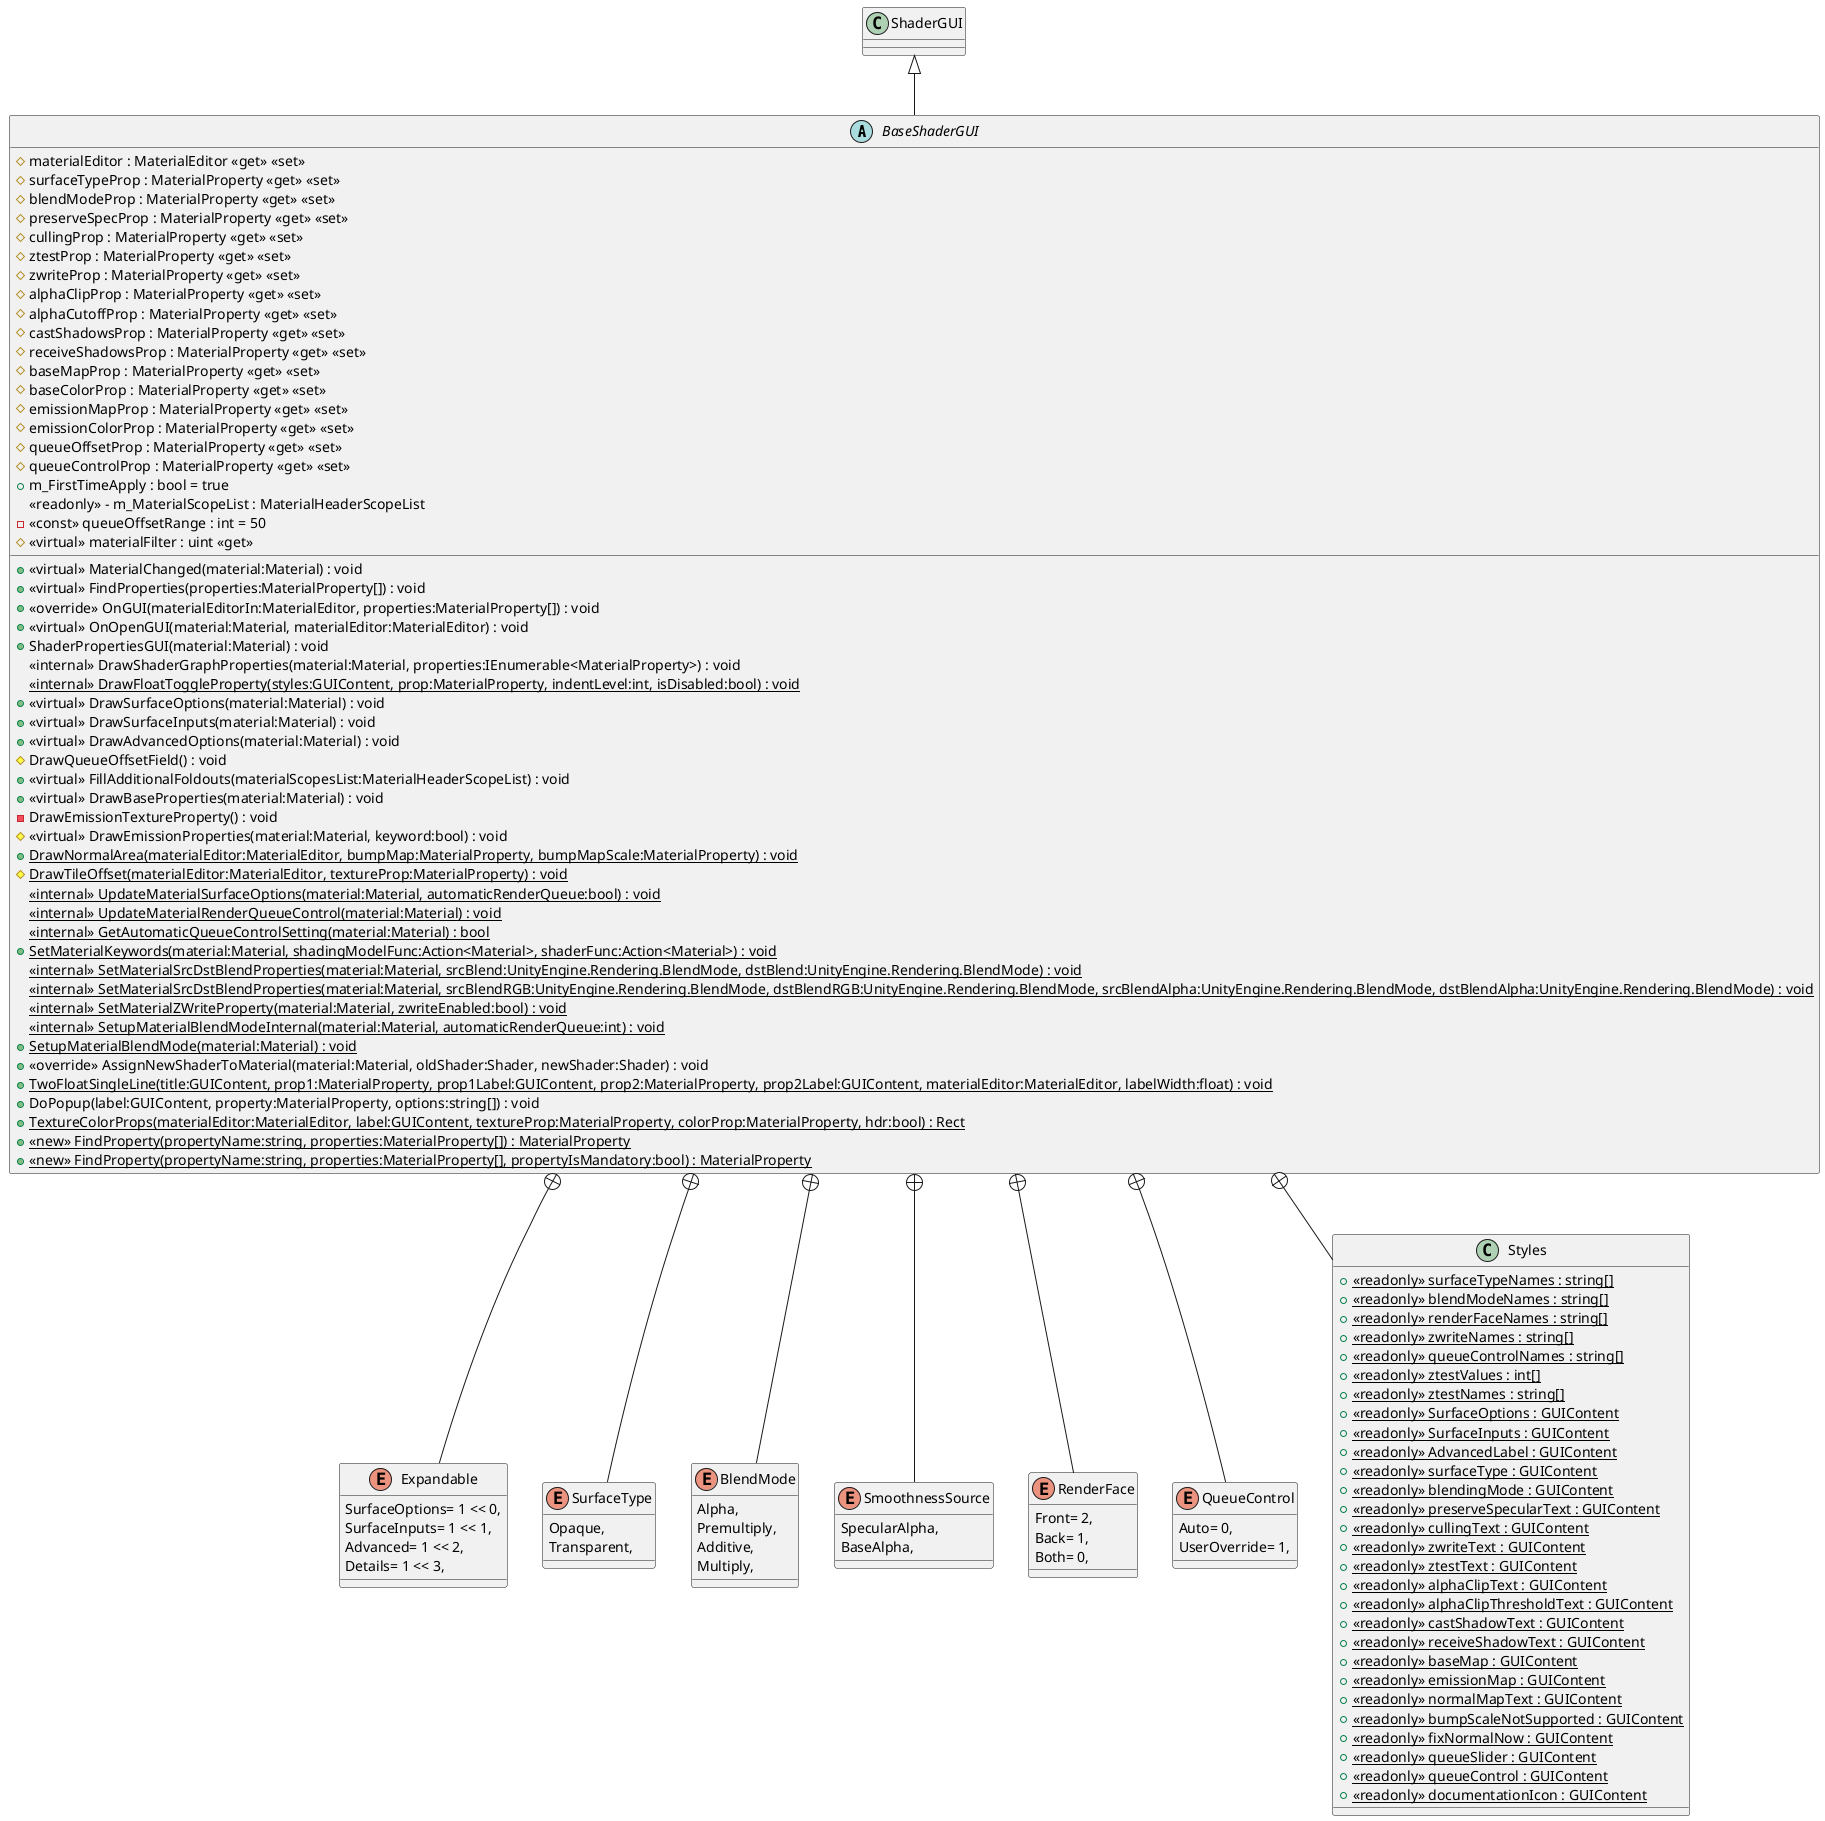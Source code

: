 @startuml
abstract class BaseShaderGUI {
    # materialEditor : MaterialEditor <<get>> <<set>>
    # surfaceTypeProp : MaterialProperty <<get>> <<set>>
    # blendModeProp : MaterialProperty <<get>> <<set>>
    # preserveSpecProp : MaterialProperty <<get>> <<set>>
    # cullingProp : MaterialProperty <<get>> <<set>>
    # ztestProp : MaterialProperty <<get>> <<set>>
    # zwriteProp : MaterialProperty <<get>> <<set>>
    # alphaClipProp : MaterialProperty <<get>> <<set>>
    # alphaCutoffProp : MaterialProperty <<get>> <<set>>
    # castShadowsProp : MaterialProperty <<get>> <<set>>
    # receiveShadowsProp : MaterialProperty <<get>> <<set>>
    # baseMapProp : MaterialProperty <<get>> <<set>>
    # baseColorProp : MaterialProperty <<get>> <<set>>
    # emissionMapProp : MaterialProperty <<get>> <<set>>
    # emissionColorProp : MaterialProperty <<get>> <<set>>
    # queueOffsetProp : MaterialProperty <<get>> <<set>>
    # queueControlProp : MaterialProperty <<get>> <<set>>
    + m_FirstTimeApply : bool = true
    <<readonly>> - m_MaterialScopeList : MaterialHeaderScopeList
    - <<const>> queueOffsetRange : int = 50
    + <<virtual>> MaterialChanged(material:Material) : void
    + <<virtual>> FindProperties(properties:MaterialProperty[]) : void
    + <<override>> OnGUI(materialEditorIn:MaterialEditor, properties:MaterialProperty[]) : void
    # <<virtual>> materialFilter : uint <<get>>
    + <<virtual>> OnOpenGUI(material:Material, materialEditor:MaterialEditor) : void
    + ShaderPropertiesGUI(material:Material) : void
    <<internal>> DrawShaderGraphProperties(material:Material, properties:IEnumerable<MaterialProperty>) : void
    <<internal>> {static} DrawFloatToggleProperty(styles:GUIContent, prop:MaterialProperty, indentLevel:int, isDisabled:bool) : void
    + <<virtual>> DrawSurfaceOptions(material:Material) : void
    + <<virtual>> DrawSurfaceInputs(material:Material) : void
    + <<virtual>> DrawAdvancedOptions(material:Material) : void
    # DrawQueueOffsetField() : void
    + <<virtual>> FillAdditionalFoldouts(materialScopesList:MaterialHeaderScopeList) : void
    + <<virtual>> DrawBaseProperties(material:Material) : void
    - DrawEmissionTextureProperty() : void
    # <<virtual>> DrawEmissionProperties(material:Material, keyword:bool) : void
    + {static} DrawNormalArea(materialEditor:MaterialEditor, bumpMap:MaterialProperty, bumpMapScale:MaterialProperty) : void
    # {static} DrawTileOffset(materialEditor:MaterialEditor, textureProp:MaterialProperty) : void
    <<internal>> {static} UpdateMaterialSurfaceOptions(material:Material, automaticRenderQueue:bool) : void
    <<internal>> {static} UpdateMaterialRenderQueueControl(material:Material) : void
    <<internal>> {static} GetAutomaticQueueControlSetting(material:Material) : bool
    + {static} SetMaterialKeywords(material:Material, shadingModelFunc:Action<Material>, shaderFunc:Action<Material>) : void
    <<internal>> {static} SetMaterialSrcDstBlendProperties(material:Material, srcBlend:UnityEngine.Rendering.BlendMode, dstBlend:UnityEngine.Rendering.BlendMode) : void
    <<internal>> {static} SetMaterialSrcDstBlendProperties(material:Material, srcBlendRGB:UnityEngine.Rendering.BlendMode, dstBlendRGB:UnityEngine.Rendering.BlendMode, srcBlendAlpha:UnityEngine.Rendering.BlendMode, dstBlendAlpha:UnityEngine.Rendering.BlendMode) : void
    <<internal>> {static} SetMaterialZWriteProperty(material:Material, zwriteEnabled:bool) : void
    <<internal>> {static} SetupMaterialBlendModeInternal(material:Material, automaticRenderQueue:int) : void
    + {static} SetupMaterialBlendMode(material:Material) : void
    + <<override>> AssignNewShaderToMaterial(material:Material, oldShader:Shader, newShader:Shader) : void
    + {static} TwoFloatSingleLine(title:GUIContent, prop1:MaterialProperty, prop1Label:GUIContent, prop2:MaterialProperty, prop2Label:GUIContent, materialEditor:MaterialEditor, labelWidth:float) : void
    + DoPopup(label:GUIContent, property:MaterialProperty, options:string[]) : void
    + {static} TextureColorProps(materialEditor:MaterialEditor, label:GUIContent, textureProp:MaterialProperty, colorProp:MaterialProperty, hdr:bool) : Rect
    + <<new>> {static} FindProperty(propertyName:string, properties:MaterialProperty[]) : MaterialProperty
    + <<new>> {static} FindProperty(propertyName:string, properties:MaterialProperty[], propertyIsMandatory:bool) : MaterialProperty
}
enum Expandable {
    SurfaceOptions= 1 << 0,
    SurfaceInputs= 1 << 1,
    Advanced= 1 << 2,
    Details= 1 << 3,
}
enum SurfaceType {
    Opaque,
    Transparent,
}
enum BlendMode {
    Alpha,
    Premultiply,
    Additive,
    Multiply,
}
enum SmoothnessSource {
    SpecularAlpha,
    BaseAlpha,
}
enum RenderFace {
    Front= 2,
    Back= 1,
    Both= 0,
}
enum QueueControl {
    Auto= 0,
    UserOverride= 1,
}
class Styles {
    + {static} <<readonly>> surfaceTypeNames : string[]
    + {static} <<readonly>> blendModeNames : string[]
    + {static} <<readonly>> renderFaceNames : string[]
    + {static} <<readonly>> zwriteNames : string[]
    + {static} <<readonly>> queueControlNames : string[]
    + {static} <<readonly>> ztestValues : int[]
    + {static} <<readonly>> ztestNames : string[]
    + {static} <<readonly>> SurfaceOptions : GUIContent
    + {static} <<readonly>> SurfaceInputs : GUIContent
    + {static} <<readonly>> AdvancedLabel : GUIContent
    + {static} <<readonly>> surfaceType : GUIContent
    + {static} <<readonly>> blendingMode : GUIContent
    + {static} <<readonly>> preserveSpecularText : GUIContent
    + {static} <<readonly>> cullingText : GUIContent
    + {static} <<readonly>> zwriteText : GUIContent
    + {static} <<readonly>> ztestText : GUIContent
    + {static} <<readonly>> alphaClipText : GUIContent
    + {static} <<readonly>> alphaClipThresholdText : GUIContent
    + {static} <<readonly>> castShadowText : GUIContent
    + {static} <<readonly>> receiveShadowText : GUIContent
    + {static} <<readonly>> baseMap : GUIContent
    + {static} <<readonly>> emissionMap : GUIContent
    + {static} <<readonly>> normalMapText : GUIContent
    + {static} <<readonly>> bumpScaleNotSupported : GUIContent
    + {static} <<readonly>> fixNormalNow : GUIContent
    + {static} <<readonly>> queueSlider : GUIContent
    + {static} <<readonly>> queueControl : GUIContent
    + {static} <<readonly>> documentationIcon : GUIContent
}
ShaderGUI <|-- BaseShaderGUI
BaseShaderGUI +-- Expandable
BaseShaderGUI +-- SurfaceType
BaseShaderGUI +-- BlendMode
BaseShaderGUI +-- SmoothnessSource
BaseShaderGUI +-- RenderFace
BaseShaderGUI +-- QueueControl
BaseShaderGUI +-- Styles
@enduml
